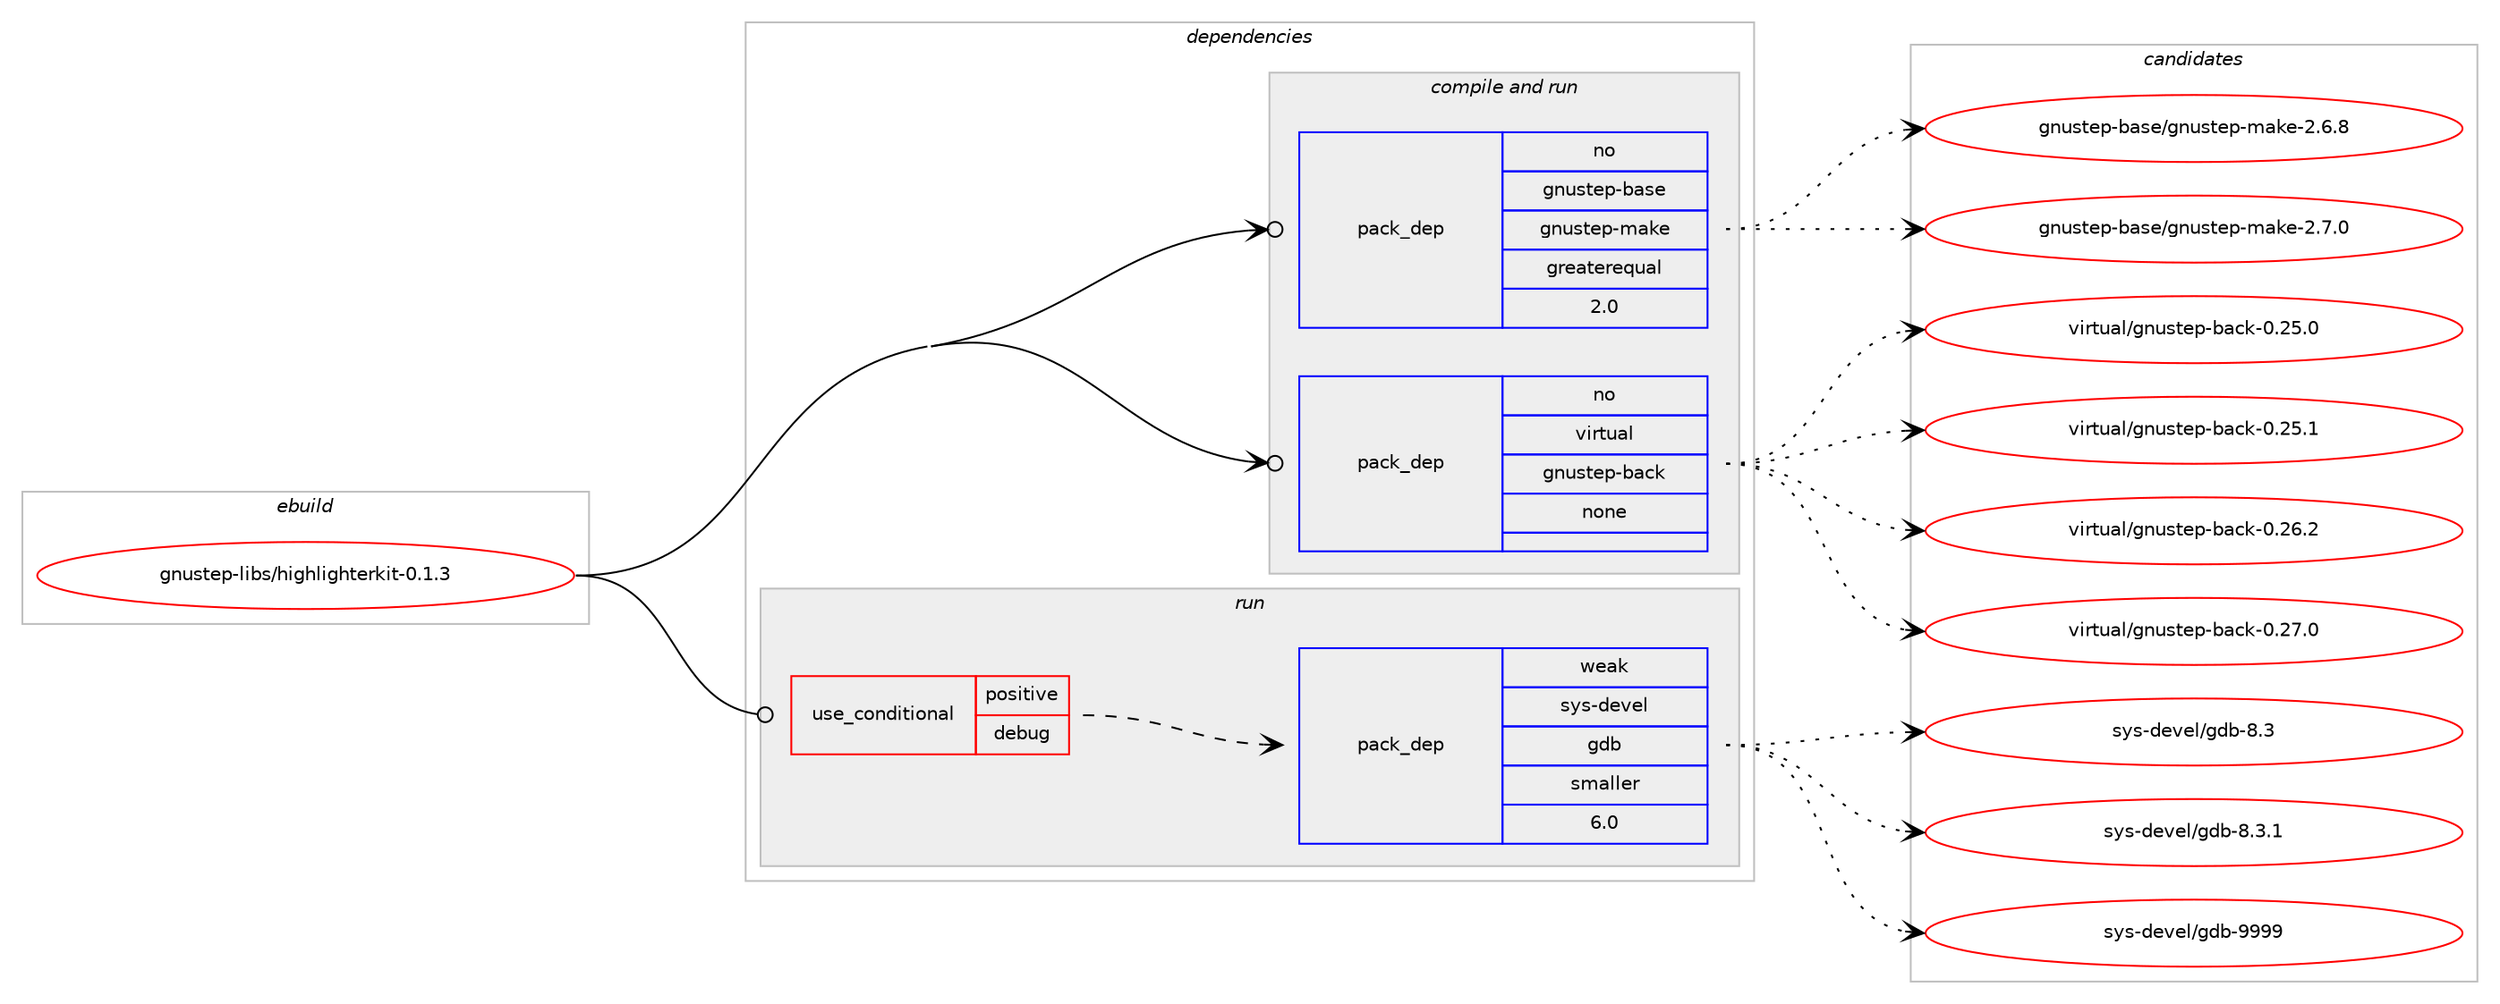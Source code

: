 digraph prolog {

# *************
# Graph options
# *************

newrank=true;
concentrate=true;
compound=true;
graph [rankdir=LR,fontname=Helvetica,fontsize=10,ranksep=1.5];#, ranksep=2.5, nodesep=0.2];
edge  [arrowhead=vee];
node  [fontname=Helvetica,fontsize=10];

# **********
# The ebuild
# **********

subgraph cluster_leftcol {
color=gray;
rank=same;
label=<<i>ebuild</i>>;
id [label="gnustep-libs/highlighterkit-0.1.3", color=red, width=4, href="../gnustep-libs/highlighterkit-0.1.3.svg"];
}

# ****************
# The dependencies
# ****************

subgraph cluster_midcol {
color=gray;
label=<<i>dependencies</i>>;
subgraph cluster_compile {
fillcolor="#eeeeee";
style=filled;
label=<<i>compile</i>>;
}
subgraph cluster_compileandrun {
fillcolor="#eeeeee";
style=filled;
label=<<i>compile and run</i>>;
subgraph pack551780 {
dependency750694 [label=<<TABLE BORDER="0" CELLBORDER="1" CELLSPACING="0" CELLPADDING="4" WIDTH="220"><TR><TD ROWSPAN="6" CELLPADDING="30">pack_dep</TD></TR><TR><TD WIDTH="110">no</TD></TR><TR><TD>gnustep-base</TD></TR><TR><TD>gnustep-make</TD></TR><TR><TD>greaterequal</TD></TR><TR><TD>2.0</TD></TR></TABLE>>, shape=none, color=blue];
}
id:e -> dependency750694:w [weight=20,style="solid",arrowhead="odotvee"];
subgraph pack551781 {
dependency750695 [label=<<TABLE BORDER="0" CELLBORDER="1" CELLSPACING="0" CELLPADDING="4" WIDTH="220"><TR><TD ROWSPAN="6" CELLPADDING="30">pack_dep</TD></TR><TR><TD WIDTH="110">no</TD></TR><TR><TD>virtual</TD></TR><TR><TD>gnustep-back</TD></TR><TR><TD>none</TD></TR><TR><TD></TD></TR></TABLE>>, shape=none, color=blue];
}
id:e -> dependency750695:w [weight=20,style="solid",arrowhead="odotvee"];
}
subgraph cluster_run {
fillcolor="#eeeeee";
style=filled;
label=<<i>run</i>>;
subgraph cond186264 {
dependency750696 [label=<<TABLE BORDER="0" CELLBORDER="1" CELLSPACING="0" CELLPADDING="4"><TR><TD ROWSPAN="3" CELLPADDING="10">use_conditional</TD></TR><TR><TD>positive</TD></TR><TR><TD>debug</TD></TR></TABLE>>, shape=none, color=red];
subgraph pack551782 {
dependency750697 [label=<<TABLE BORDER="0" CELLBORDER="1" CELLSPACING="0" CELLPADDING="4" WIDTH="220"><TR><TD ROWSPAN="6" CELLPADDING="30">pack_dep</TD></TR><TR><TD WIDTH="110">weak</TD></TR><TR><TD>sys-devel</TD></TR><TR><TD>gdb</TD></TR><TR><TD>smaller</TD></TR><TR><TD>6.0</TD></TR></TABLE>>, shape=none, color=blue];
}
dependency750696:e -> dependency750697:w [weight=20,style="dashed",arrowhead="vee"];
}
id:e -> dependency750696:w [weight=20,style="solid",arrowhead="odot"];
}
}

# **************
# The candidates
# **************

subgraph cluster_choices {
rank=same;
color=gray;
label=<<i>candidates</i>>;

subgraph choice551780 {
color=black;
nodesep=1;
choice103110117115116101112459897115101471031101171151161011124510997107101455046544656 [label="gnustep-base/gnustep-make-2.6.8", color=red, width=4,href="../gnustep-base/gnustep-make-2.6.8.svg"];
choice103110117115116101112459897115101471031101171151161011124510997107101455046554648 [label="gnustep-base/gnustep-make-2.7.0", color=red, width=4,href="../gnustep-base/gnustep-make-2.7.0.svg"];
dependency750694:e -> choice103110117115116101112459897115101471031101171151161011124510997107101455046544656:w [style=dotted,weight="100"];
dependency750694:e -> choice103110117115116101112459897115101471031101171151161011124510997107101455046554648:w [style=dotted,weight="100"];
}
subgraph choice551781 {
color=black;
nodesep=1;
choice11810511411611797108471031101171151161011124598979910745484650534648 [label="virtual/gnustep-back-0.25.0", color=red, width=4,href="../virtual/gnustep-back-0.25.0.svg"];
choice11810511411611797108471031101171151161011124598979910745484650534649 [label="virtual/gnustep-back-0.25.1", color=red, width=4,href="../virtual/gnustep-back-0.25.1.svg"];
choice11810511411611797108471031101171151161011124598979910745484650544650 [label="virtual/gnustep-back-0.26.2", color=red, width=4,href="../virtual/gnustep-back-0.26.2.svg"];
choice11810511411611797108471031101171151161011124598979910745484650554648 [label="virtual/gnustep-back-0.27.0", color=red, width=4,href="../virtual/gnustep-back-0.27.0.svg"];
dependency750695:e -> choice11810511411611797108471031101171151161011124598979910745484650534648:w [style=dotted,weight="100"];
dependency750695:e -> choice11810511411611797108471031101171151161011124598979910745484650534649:w [style=dotted,weight="100"];
dependency750695:e -> choice11810511411611797108471031101171151161011124598979910745484650544650:w [style=dotted,weight="100"];
dependency750695:e -> choice11810511411611797108471031101171151161011124598979910745484650554648:w [style=dotted,weight="100"];
}
subgraph choice551782 {
color=black;
nodesep=1;
choice11512111545100101118101108471031009845564651 [label="sys-devel/gdb-8.3", color=red, width=4,href="../sys-devel/gdb-8.3.svg"];
choice115121115451001011181011084710310098455646514649 [label="sys-devel/gdb-8.3.1", color=red, width=4,href="../sys-devel/gdb-8.3.1.svg"];
choice1151211154510010111810110847103100984557575757 [label="sys-devel/gdb-9999", color=red, width=4,href="../sys-devel/gdb-9999.svg"];
dependency750697:e -> choice11512111545100101118101108471031009845564651:w [style=dotted,weight="100"];
dependency750697:e -> choice115121115451001011181011084710310098455646514649:w [style=dotted,weight="100"];
dependency750697:e -> choice1151211154510010111810110847103100984557575757:w [style=dotted,weight="100"];
}
}

}
